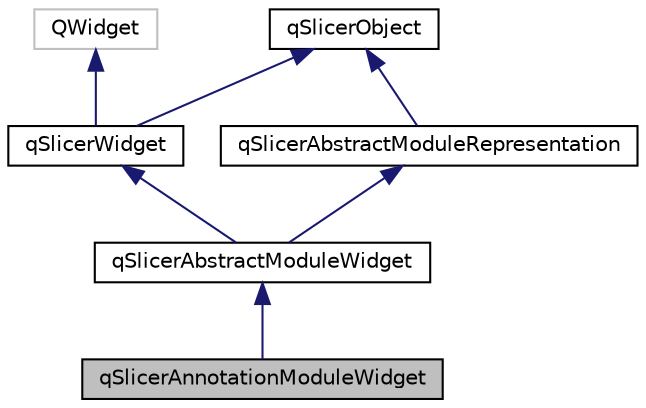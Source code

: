 digraph "qSlicerAnnotationModuleWidget"
{
  bgcolor="transparent";
  edge [fontname="Helvetica",fontsize="10",labelfontname="Helvetica",labelfontsize="10"];
  node [fontname="Helvetica",fontsize="10",shape=record];
  Node6 [label="qSlicerAnnotationModuleWidget",height=0.2,width=0.4,color="black", fillcolor="grey75", style="filled", fontcolor="black"];
  Node7 -> Node6 [dir="back",color="midnightblue",fontsize="10",style="solid",fontname="Helvetica"];
  Node7 [label="qSlicerAbstractModuleWidget",height=0.2,width=0.4,color="black",URL="$classqSlicerAbstractModuleWidget.html"];
  Node8 -> Node7 [dir="back",color="midnightblue",fontsize="10",style="solid",fontname="Helvetica"];
  Node8 [label="qSlicerWidget",height=0.2,width=0.4,color="black",URL="$classqSlicerWidget.html"];
  Node9 -> Node8 [dir="back",color="midnightblue",fontsize="10",style="solid",fontname="Helvetica"];
  Node9 [label="QWidget",height=0.2,width=0.4,color="grey75"];
  Node10 -> Node8 [dir="back",color="midnightblue",fontsize="10",style="solid",fontname="Helvetica"];
  Node10 [label="qSlicerObject",height=0.2,width=0.4,color="black",URL="$classqSlicerObject.html"];
  Node11 -> Node7 [dir="back",color="midnightblue",fontsize="10",style="solid",fontname="Helvetica"];
  Node11 [label="qSlicerAbstractModuleRepresentation",height=0.2,width=0.4,color="black",URL="$classqSlicerAbstractModuleRepresentation.html"];
  Node10 -> Node11 [dir="back",color="midnightblue",fontsize="10",style="solid",fontname="Helvetica"];
}
